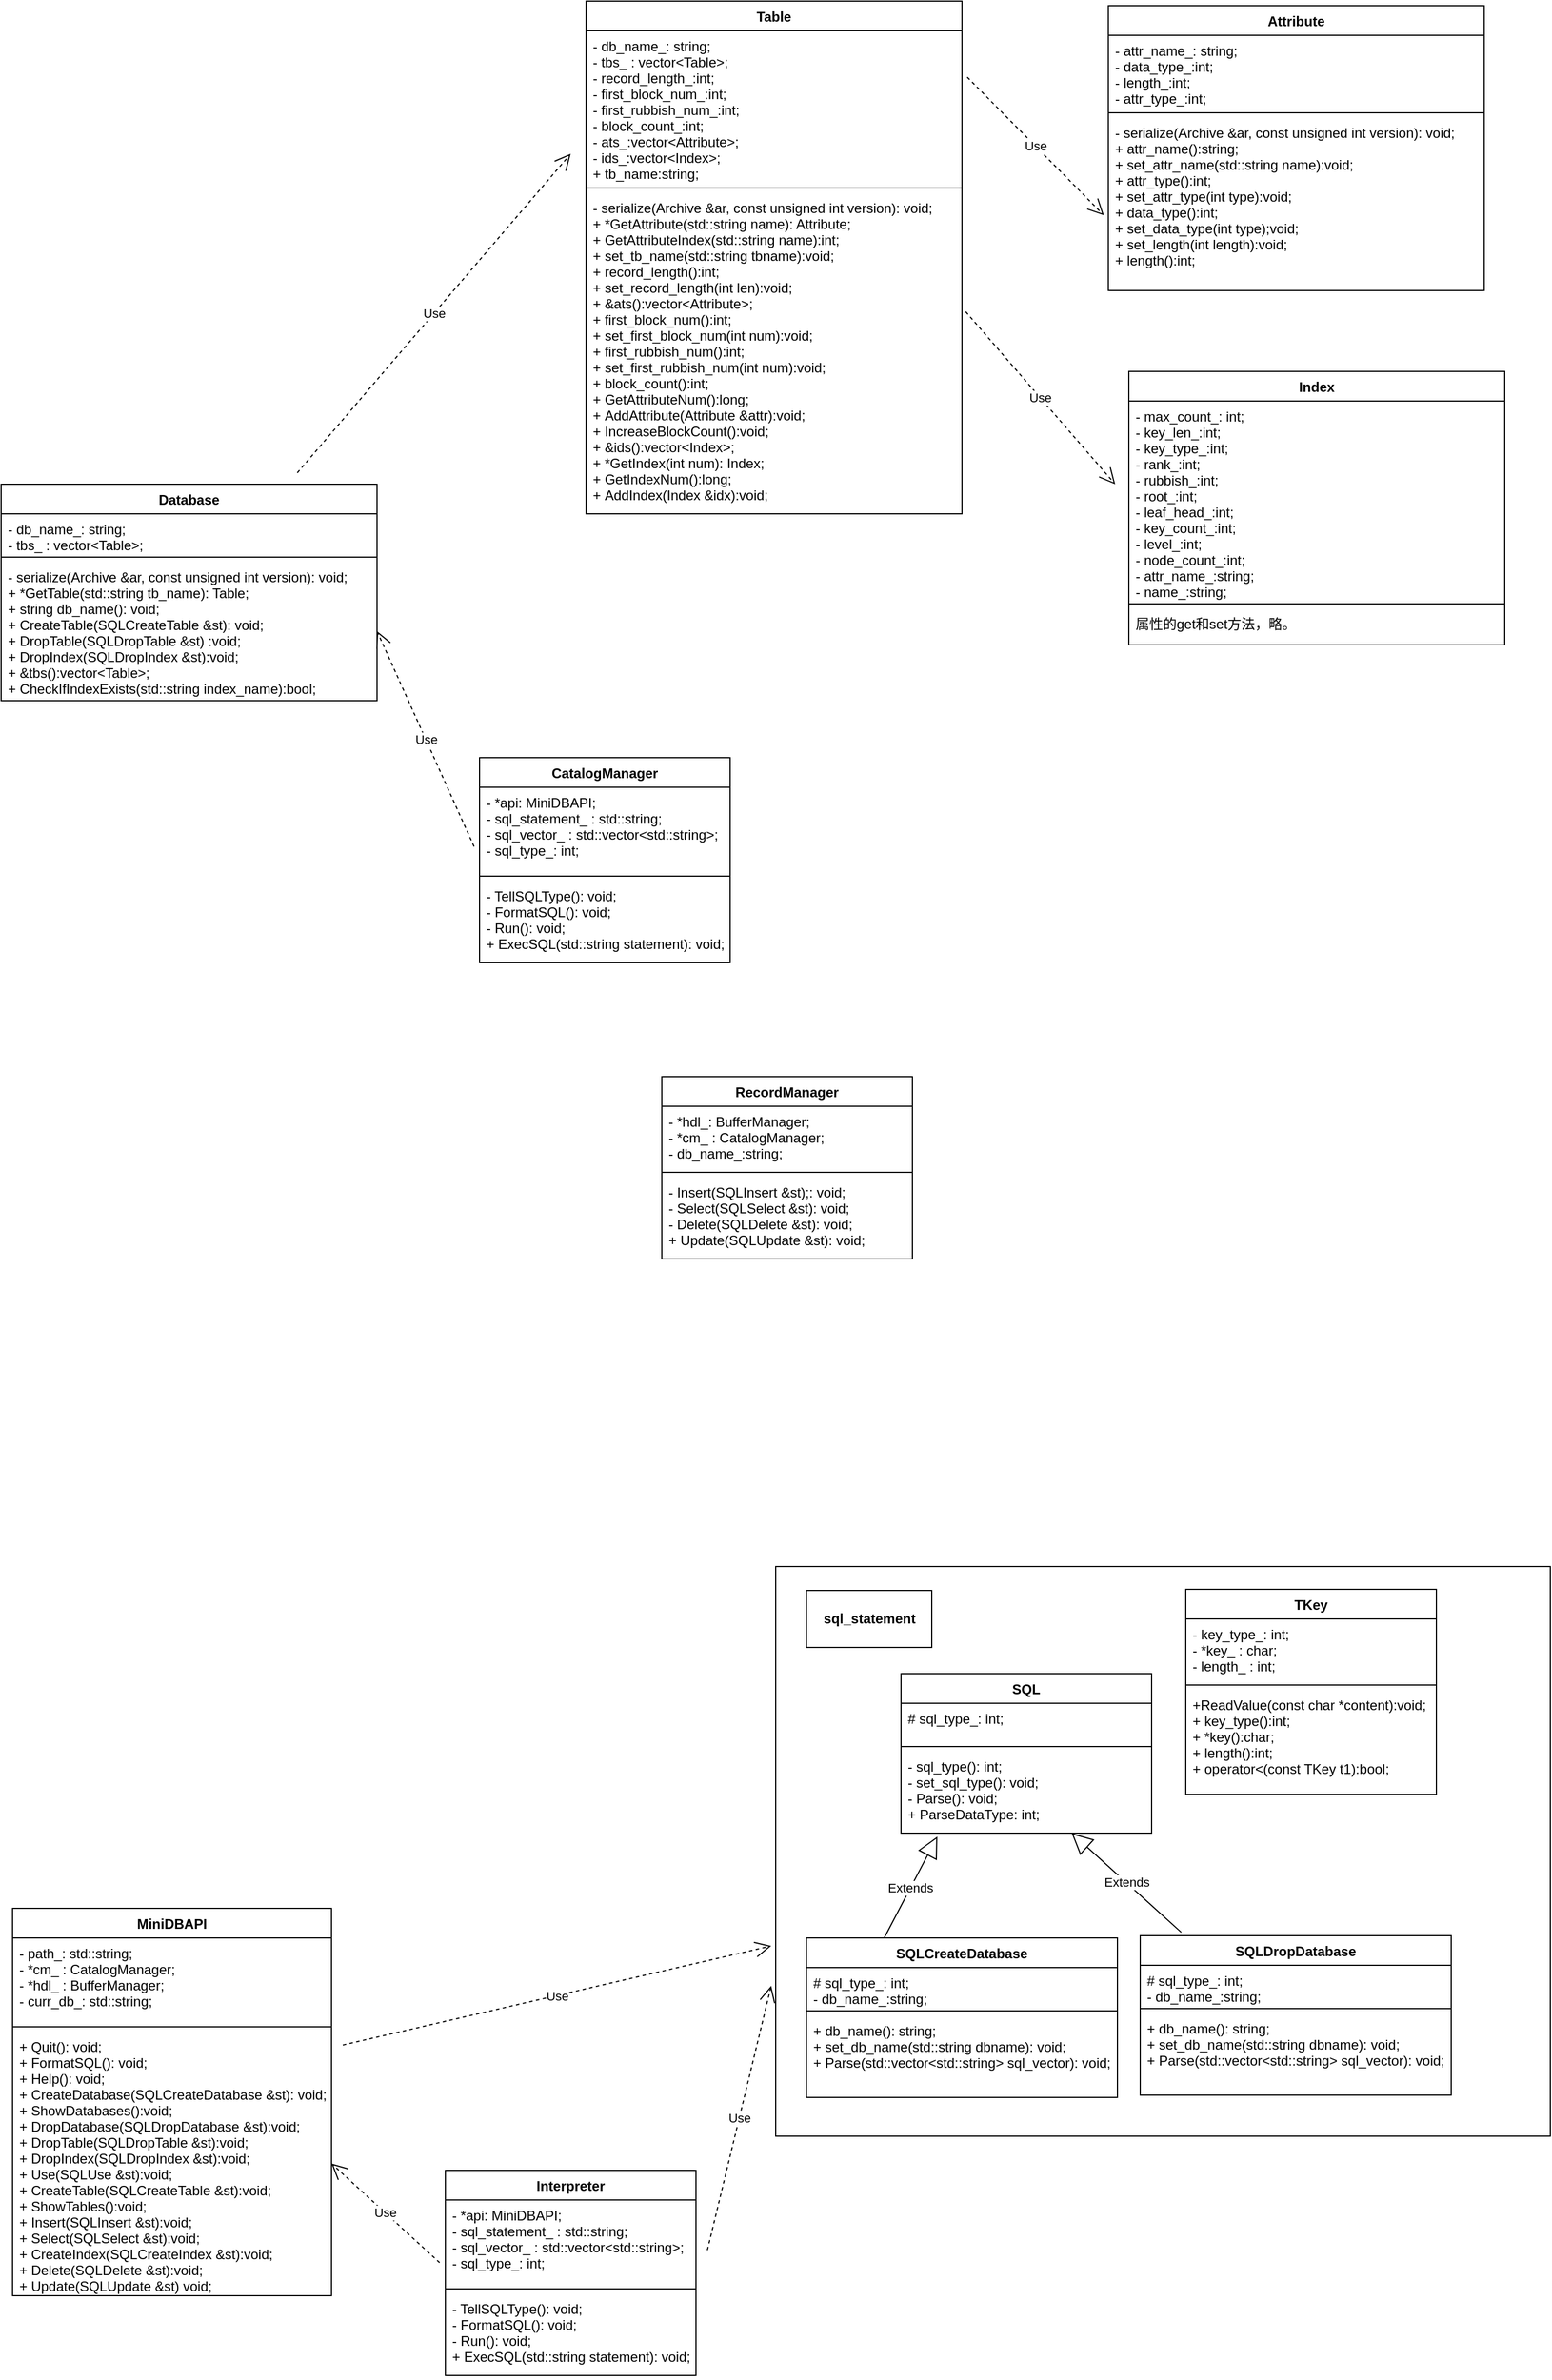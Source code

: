 <mxfile version="12.1.0" type="github" pages="1"><diagram id="jw5CGxTpwhbKzaCo8tif" name="Page-1"><mxGraphModel dx="1096" dy="3082" grid="1" gridSize="10" guides="1" tooltips="1" connect="1" arrows="1" fold="1" page="1" pageScale="1" pageWidth="827" pageHeight="1169" math="0" shadow="0"><root><mxCell id="0"/><mxCell id="1" parent="0"/><mxCell id="s9cEcPbTO099OzOlIRbk-24" value="" style="html=1;" vertex="1" parent="1"><mxGeometry x="690" y="-250" width="680" height="500" as="geometry"/></mxCell><mxCell id="s9cEcPbTO099OzOlIRbk-1" value="Interpreter" style="swimlane;fontStyle=1;align=center;verticalAlign=top;childLayout=stackLayout;horizontal=1;startSize=26;horizontalStack=0;resizeParent=1;resizeParentMax=0;resizeLast=0;collapsible=1;marginBottom=0;" vertex="1" parent="1"><mxGeometry x="400" y="280" width="220" height="180" as="geometry"/></mxCell><mxCell id="s9cEcPbTO099OzOlIRbk-2" value="- *api: MiniDBAPI;&#10;- sql_statement_ : std::string;&#10;- sql_vector_ : std::vector&lt;std::string&gt;;&#10;- sql_type_: int;" style="text;strokeColor=none;fillColor=none;align=left;verticalAlign=top;spacingLeft=4;spacingRight=4;overflow=hidden;rotatable=0;points=[[0,0.5],[1,0.5]];portConstraint=eastwest;" vertex="1" parent="s9cEcPbTO099OzOlIRbk-1"><mxGeometry y="26" width="220" height="74" as="geometry"/></mxCell><mxCell id="s9cEcPbTO099OzOlIRbk-3" value="" style="line;strokeWidth=1;fillColor=none;align=left;verticalAlign=middle;spacingTop=-1;spacingLeft=3;spacingRight=3;rotatable=0;labelPosition=right;points=[];portConstraint=eastwest;" vertex="1" parent="s9cEcPbTO099OzOlIRbk-1"><mxGeometry y="100" width="220" height="8" as="geometry"/></mxCell><mxCell id="s9cEcPbTO099OzOlIRbk-4" value="- TellSQLType(): void;&#10;- FormatSQL(): void;&#10;- Run(): void;&#10;+ ExecSQL(std::string statement): void;&#10;" style="text;strokeColor=none;fillColor=none;align=left;verticalAlign=top;spacingLeft=4;spacingRight=4;overflow=hidden;rotatable=0;points=[[0,0.5],[1,0.5]];portConstraint=eastwest;" vertex="1" parent="s9cEcPbTO099OzOlIRbk-1"><mxGeometry y="108" width="220" height="72" as="geometry"/></mxCell><mxCell id="s9cEcPbTO099OzOlIRbk-5" value="MiniDBAPI" style="swimlane;fontStyle=1;align=center;verticalAlign=top;childLayout=stackLayout;horizontal=1;startSize=26;horizontalStack=0;resizeParent=1;resizeParentMax=0;resizeLast=0;collapsible=1;marginBottom=0;" vertex="1" parent="1"><mxGeometry x="20" y="50" width="280" height="340" as="geometry"/></mxCell><mxCell id="s9cEcPbTO099OzOlIRbk-6" value="- path_: std::string;&#10;- *cm_ : CatalogManager;&#10;- *hdl_ : BufferManager;&#10;- curr_db_: std::string;" style="text;strokeColor=none;fillColor=none;align=left;verticalAlign=top;spacingLeft=4;spacingRight=4;overflow=hidden;rotatable=0;points=[[0,0.5],[1,0.5]];portConstraint=eastwest;" vertex="1" parent="s9cEcPbTO099OzOlIRbk-5"><mxGeometry y="26" width="280" height="74" as="geometry"/></mxCell><mxCell id="s9cEcPbTO099OzOlIRbk-7" value="" style="line;strokeWidth=1;fillColor=none;align=left;verticalAlign=middle;spacingTop=-1;spacingLeft=3;spacingRight=3;rotatable=0;labelPosition=right;points=[];portConstraint=eastwest;" vertex="1" parent="s9cEcPbTO099OzOlIRbk-5"><mxGeometry y="100" width="280" height="8" as="geometry"/></mxCell><mxCell id="s9cEcPbTO099OzOlIRbk-8" value="+ Quit(): void;&#10;+ FormatSQL(): void;&#10;+ Help(): void;&#10;+ CreateDatabase(SQLCreateDatabase &amp;st): void;&#10;+ ShowDatabases():void;&#10;+ DropDatabase(SQLDropDatabase &amp;st):void;&#10;+ DropTable(SQLDropTable &amp;st):void;&#10;+ DropIndex(SQLDropIndex &amp;st):void;&#10;+ Use(SQLUse &amp;st):void;&#10;+ CreateTable(SQLCreateTable &amp;st):void;&#10;+ ShowTables():void;&#10;+ Insert(SQLInsert &amp;st):void;&#10;+ Select(SQLSelect &amp;st):void;&#10;+ CreateIndex(SQLCreateIndex &amp;st):void;&#10;+ Delete(SQLDelete &amp;st):void;&#10;+ Update(SQLUpdate &amp;st) void;&#10;&#10;&#10;&#10;" style="text;strokeColor=none;fillColor=none;align=left;verticalAlign=top;spacingLeft=4;spacingRight=4;overflow=hidden;rotatable=0;points=[[0,0.5],[1,0.5]];portConstraint=eastwest;" vertex="1" parent="s9cEcPbTO099OzOlIRbk-5"><mxGeometry y="108" width="280" height="232" as="geometry"/></mxCell><mxCell id="s9cEcPbTO099OzOlIRbk-13" value="Use" style="endArrow=open;endSize=12;dashed=1;html=1;entryX=1;entryY=0.5;entryDx=0;entryDy=0;exitX=-0.023;exitY=0.743;exitDx=0;exitDy=0;exitPerimeter=0;" edge="1" parent="1" source="s9cEcPbTO099OzOlIRbk-2" target="s9cEcPbTO099OzOlIRbk-8"><mxGeometry width="160" relative="1" as="geometry"><mxPoint x="190" y="380" as="sourcePoint"/><mxPoint x="350" y="380" as="targetPoint"/></mxGeometry></mxCell><mxCell id="s9cEcPbTO099OzOlIRbk-14" value="Use" style="endArrow=open;endSize=12;dashed=1;html=1;entryX=-0.018;entryY=0.649;entryDx=0;entryDy=0;entryPerimeter=0;" edge="1" parent="1"><mxGeometry width="160" relative="1" as="geometry"><mxPoint x="630" y="350" as="sourcePoint"/><mxPoint x="686.04" y="118.026" as="targetPoint"/></mxGeometry></mxCell><mxCell id="s9cEcPbTO099OzOlIRbk-15" value="Use" style="endArrow=open;endSize=12;dashed=1;html=1;entryX=-0.018;entryY=0.176;entryDx=0;entryDy=0;entryPerimeter=0;" edge="1" parent="1"><mxGeometry width="160" relative="1" as="geometry"><mxPoint x="310" y="170" as="sourcePoint"/><mxPoint x="686.04" y="83.024" as="targetPoint"/></mxGeometry></mxCell><mxCell id="s9cEcPbTO099OzOlIRbk-16" value="TKey" style="swimlane;fontStyle=1;align=center;verticalAlign=top;childLayout=stackLayout;horizontal=1;startSize=26;horizontalStack=0;resizeParent=1;resizeParentMax=0;resizeLast=0;collapsible=1;marginBottom=0;" vertex="1" parent="1"><mxGeometry x="1050" y="-230" width="220" height="180" as="geometry"/></mxCell><mxCell id="s9cEcPbTO099OzOlIRbk-17" value="- key_type_: int;&#10;- *key_ : char;&#10;- length_ : int;" style="text;strokeColor=none;fillColor=none;align=left;verticalAlign=top;spacingLeft=4;spacingRight=4;overflow=hidden;rotatable=0;points=[[0,0.5],[1,0.5]];portConstraint=eastwest;" vertex="1" parent="s9cEcPbTO099OzOlIRbk-16"><mxGeometry y="26" width="220" height="54" as="geometry"/></mxCell><mxCell id="s9cEcPbTO099OzOlIRbk-18" value="" style="line;strokeWidth=1;fillColor=none;align=left;verticalAlign=middle;spacingTop=-1;spacingLeft=3;spacingRight=3;rotatable=0;labelPosition=right;points=[];portConstraint=eastwest;" vertex="1" parent="s9cEcPbTO099OzOlIRbk-16"><mxGeometry y="80" width="220" height="8" as="geometry"/></mxCell><mxCell id="s9cEcPbTO099OzOlIRbk-19" value="+ReadValue(const char *content):void;&#10;+ key_type():int;&#10;+ *key():char;&#10;+ length():int;&#10;+ operator&lt;(const TKey t1):bool;&#10;&#10;" style="text;strokeColor=none;fillColor=none;align=left;verticalAlign=top;spacingLeft=4;spacingRight=4;overflow=hidden;rotatable=0;points=[[0,0.5],[1,0.5]];portConstraint=eastwest;" vertex="1" parent="s9cEcPbTO099OzOlIRbk-16"><mxGeometry y="88" width="220" height="92" as="geometry"/></mxCell><mxCell id="s9cEcPbTO099OzOlIRbk-20" value="SQL" style="swimlane;fontStyle=1;align=center;verticalAlign=top;childLayout=stackLayout;horizontal=1;startSize=26;horizontalStack=0;resizeParent=1;resizeParentMax=0;resizeLast=0;collapsible=1;marginBottom=0;" vertex="1" parent="1"><mxGeometry x="800" y="-156" width="220" height="140" as="geometry"/></mxCell><mxCell id="s9cEcPbTO099OzOlIRbk-21" value="# sql_type_: int;" style="text;strokeColor=none;fillColor=none;align=left;verticalAlign=top;spacingLeft=4;spacingRight=4;overflow=hidden;rotatable=0;points=[[0,0.5],[1,0.5]];portConstraint=eastwest;" vertex="1" parent="s9cEcPbTO099OzOlIRbk-20"><mxGeometry y="26" width="220" height="34" as="geometry"/></mxCell><mxCell id="s9cEcPbTO099OzOlIRbk-22" value="" style="line;strokeWidth=1;fillColor=none;align=left;verticalAlign=middle;spacingTop=-1;spacingLeft=3;spacingRight=3;rotatable=0;labelPosition=right;points=[];portConstraint=eastwest;" vertex="1" parent="s9cEcPbTO099OzOlIRbk-20"><mxGeometry y="60" width="220" height="8" as="geometry"/></mxCell><mxCell id="s9cEcPbTO099OzOlIRbk-23" value="- sql_type(): int;&#10;- set_sql_type(): void;&#10;- Parse(): void;&#10;+ ParseDataType: int;&#10;" style="text;strokeColor=none;fillColor=none;align=left;verticalAlign=top;spacingLeft=4;spacingRight=4;overflow=hidden;rotatable=0;points=[[0,0.5],[1,0.5]];portConstraint=eastwest;" vertex="1" parent="s9cEcPbTO099OzOlIRbk-20"><mxGeometry y="68" width="220" height="72" as="geometry"/></mxCell><mxCell id="s9cEcPbTO099OzOlIRbk-26" value="SQLCreateDatabase" style="swimlane;fontStyle=1;align=center;verticalAlign=top;childLayout=stackLayout;horizontal=1;startSize=26;horizontalStack=0;resizeParent=1;resizeParentMax=0;resizeLast=0;collapsible=1;marginBottom=0;" vertex="1" parent="1"><mxGeometry x="717" y="76" width="273" height="140" as="geometry"/></mxCell><mxCell id="s9cEcPbTO099OzOlIRbk-27" value="# sql_type_: int;&#10;- db_name_:string; " style="text;strokeColor=none;fillColor=none;align=left;verticalAlign=top;spacingLeft=4;spacingRight=4;overflow=hidden;rotatable=0;points=[[0,0.5],[1,0.5]];portConstraint=eastwest;" vertex="1" parent="s9cEcPbTO099OzOlIRbk-26"><mxGeometry y="26" width="273" height="34" as="geometry"/></mxCell><mxCell id="s9cEcPbTO099OzOlIRbk-28" value="" style="line;strokeWidth=1;fillColor=none;align=left;verticalAlign=middle;spacingTop=-1;spacingLeft=3;spacingRight=3;rotatable=0;labelPosition=right;points=[];portConstraint=eastwest;" vertex="1" parent="s9cEcPbTO099OzOlIRbk-26"><mxGeometry y="60" width="273" height="8" as="geometry"/></mxCell><mxCell id="s9cEcPbTO099OzOlIRbk-29" value="+ db_name(): string;&#10;+ set_db_name(std::string dbname): void;&#10;+ Parse(std::vector&lt;std::string&gt; sql_vector): void;" style="text;strokeColor=none;fillColor=none;align=left;verticalAlign=top;spacingLeft=4;spacingRight=4;overflow=hidden;rotatable=0;points=[[0,0.5],[1,0.5]];portConstraint=eastwest;" vertex="1" parent="s9cEcPbTO099OzOlIRbk-26"><mxGeometry y="68" width="273" height="72" as="geometry"/></mxCell><mxCell id="s9cEcPbTO099OzOlIRbk-30" value="Extends" style="endArrow=block;endSize=16;endFill=0;html=1;entryX=0.145;entryY=1.042;entryDx=0;entryDy=0;entryPerimeter=0;exitX=0.25;exitY=0;exitDx=0;exitDy=0;" edge="1" parent="1" source="s9cEcPbTO099OzOlIRbk-26" target="s9cEcPbTO099OzOlIRbk-23"><mxGeometry width="160" relative="1" as="geometry"><mxPoint x="700" y="60" as="sourcePoint"/><mxPoint x="860" y="60" as="targetPoint"/></mxGeometry></mxCell><mxCell id="s9cEcPbTO099OzOlIRbk-31" value="SQLDropDatabase" style="swimlane;fontStyle=1;align=center;verticalAlign=top;childLayout=stackLayout;horizontal=1;startSize=26;horizontalStack=0;resizeParent=1;resizeParentMax=0;resizeLast=0;collapsible=1;marginBottom=0;" vertex="1" parent="1"><mxGeometry x="1010" y="74" width="273" height="140" as="geometry"/></mxCell><mxCell id="s9cEcPbTO099OzOlIRbk-32" value="# sql_type_: int;&#10;- db_name_:string; " style="text;strokeColor=none;fillColor=none;align=left;verticalAlign=top;spacingLeft=4;spacingRight=4;overflow=hidden;rotatable=0;points=[[0,0.5],[1,0.5]];portConstraint=eastwest;" vertex="1" parent="s9cEcPbTO099OzOlIRbk-31"><mxGeometry y="26" width="273" height="34" as="geometry"/></mxCell><mxCell id="s9cEcPbTO099OzOlIRbk-33" value="" style="line;strokeWidth=1;fillColor=none;align=left;verticalAlign=middle;spacingTop=-1;spacingLeft=3;spacingRight=3;rotatable=0;labelPosition=right;points=[];portConstraint=eastwest;" vertex="1" parent="s9cEcPbTO099OzOlIRbk-31"><mxGeometry y="60" width="273" height="8" as="geometry"/></mxCell><mxCell id="s9cEcPbTO099OzOlIRbk-34" value="+ db_name(): string;&#10;+ set_db_name(std::string dbname): void;&#10;+ Parse(std::vector&lt;std::string&gt; sql_vector): void;" style="text;strokeColor=none;fillColor=none;align=left;verticalAlign=top;spacingLeft=4;spacingRight=4;overflow=hidden;rotatable=0;points=[[0,0.5],[1,0.5]];portConstraint=eastwest;" vertex="1" parent="s9cEcPbTO099OzOlIRbk-31"><mxGeometry y="68" width="273" height="72" as="geometry"/></mxCell><mxCell id="s9cEcPbTO099OzOlIRbk-36" value="Extends" style="endArrow=block;endSize=16;endFill=0;html=1;exitX=0.132;exitY=-0.021;exitDx=0;exitDy=0;exitPerimeter=0;" edge="1" parent="1" source="s9cEcPbTO099OzOlIRbk-31" target="s9cEcPbTO099OzOlIRbk-23"><mxGeometry width="160" relative="1" as="geometry"><mxPoint x="795.25" y="86" as="sourcePoint"/><mxPoint x="841.9" y="-2.976" as="targetPoint"/></mxGeometry></mxCell><mxCell id="s9cEcPbTO099OzOlIRbk-37" value="&lt;b&gt;sql_statement&lt;/b&gt;" style="html=1;" vertex="1" parent="1"><mxGeometry x="717" y="-229" width="110" height="50" as="geometry"/></mxCell><mxCell id="s9cEcPbTO099OzOlIRbk-42" value="CatalogManager" style="swimlane;fontStyle=1;align=center;verticalAlign=top;childLayout=stackLayout;horizontal=1;startSize=26;horizontalStack=0;resizeParent=1;resizeParentMax=0;resizeLast=0;collapsible=1;marginBottom=0;" vertex="1" parent="1"><mxGeometry x="430" y="-960" width="220" height="180" as="geometry"/></mxCell><mxCell id="s9cEcPbTO099OzOlIRbk-43" value="- *api: MiniDBAPI;&#10;- sql_statement_ : std::string;&#10;- sql_vector_ : std::vector&lt;std::string&gt;;&#10;- sql_type_: int;" style="text;strokeColor=none;fillColor=none;align=left;verticalAlign=top;spacingLeft=4;spacingRight=4;overflow=hidden;rotatable=0;points=[[0,0.5],[1,0.5]];portConstraint=eastwest;" vertex="1" parent="s9cEcPbTO099OzOlIRbk-42"><mxGeometry y="26" width="220" height="74" as="geometry"/></mxCell><mxCell id="s9cEcPbTO099OzOlIRbk-44" value="" style="line;strokeWidth=1;fillColor=none;align=left;verticalAlign=middle;spacingTop=-1;spacingLeft=3;spacingRight=3;rotatable=0;labelPosition=right;points=[];portConstraint=eastwest;" vertex="1" parent="s9cEcPbTO099OzOlIRbk-42"><mxGeometry y="100" width="220" height="8" as="geometry"/></mxCell><mxCell id="s9cEcPbTO099OzOlIRbk-45" value="- TellSQLType(): void;&#10;- FormatSQL(): void;&#10;- Run(): void;&#10;+ ExecSQL(std::string statement): void;&#10;" style="text;strokeColor=none;fillColor=none;align=left;verticalAlign=top;spacingLeft=4;spacingRight=4;overflow=hidden;rotatable=0;points=[[0,0.5],[1,0.5]];portConstraint=eastwest;" vertex="1" parent="s9cEcPbTO099OzOlIRbk-42"><mxGeometry y="108" width="220" height="72" as="geometry"/></mxCell><mxCell id="s9cEcPbTO099OzOlIRbk-46" value="Database" style="swimlane;fontStyle=1;align=center;verticalAlign=top;childLayout=stackLayout;horizontal=1;startSize=26;horizontalStack=0;resizeParent=1;resizeParentMax=0;resizeLast=0;collapsible=1;marginBottom=0;" vertex="1" parent="1"><mxGeometry x="10" y="-1200" width="330" height="190" as="geometry"/></mxCell><mxCell id="s9cEcPbTO099OzOlIRbk-47" value="- db_name_: string;&#10;- tbs_ : vector&lt;Table&gt;;" style="text;strokeColor=none;fillColor=none;align=left;verticalAlign=top;spacingLeft=4;spacingRight=4;overflow=hidden;rotatable=0;points=[[0,0.5],[1,0.5]];portConstraint=eastwest;" vertex="1" parent="s9cEcPbTO099OzOlIRbk-46"><mxGeometry y="26" width="330" height="34" as="geometry"/></mxCell><mxCell id="s9cEcPbTO099OzOlIRbk-48" value="" style="line;strokeWidth=1;fillColor=none;align=left;verticalAlign=middle;spacingTop=-1;spacingLeft=3;spacingRight=3;rotatable=0;labelPosition=right;points=[];portConstraint=eastwest;" vertex="1" parent="s9cEcPbTO099OzOlIRbk-46"><mxGeometry y="60" width="330" height="8" as="geometry"/></mxCell><mxCell id="s9cEcPbTO099OzOlIRbk-49" value="- serialize(Archive &amp;ar, const unsigned int version): void;&#10;+ *GetTable(std::string tb_name): Table;&#10;+ string db_name(): void;&#10;+ CreateTable(SQLCreateTable &amp;st): void;&#10;+ DropTable(SQLDropTable &amp;st) :void;&#10;+ DropIndex(SQLDropIndex &amp;st):void;&#10;+ &amp;tbs():vector&lt;Table&gt;;&#10;+ CheckIfIndexExists(std::string index_name):bool;&#10;" style="text;strokeColor=none;fillColor=none;align=left;verticalAlign=top;spacingLeft=4;spacingRight=4;overflow=hidden;rotatable=0;points=[[0,0.5],[1,0.5]];portConstraint=eastwest;" vertex="1" parent="s9cEcPbTO099OzOlIRbk-46"><mxGeometry y="68" width="330" height="122" as="geometry"/></mxCell><mxCell id="s9cEcPbTO099OzOlIRbk-50" value="Table" style="swimlane;fontStyle=1;align=center;verticalAlign=top;childLayout=stackLayout;horizontal=1;startSize=26;horizontalStack=0;resizeParent=1;resizeParentMax=0;resizeLast=0;collapsible=1;marginBottom=0;" vertex="1" parent="1"><mxGeometry x="523.5" y="-1624" width="330" height="450" as="geometry"/></mxCell><mxCell id="s9cEcPbTO099OzOlIRbk-51" value="- db_name_: string;&#10;- tbs_ : vector&lt;Table&gt;;&#10;- record_length_:int;&#10;- first_block_num_:int;&#10;- first_rubbish_num_:int;&#10;- block_count_:int;&#10;- ats_:vector&lt;Attribute&gt;;&#10;- ids_:vector&lt;Index&gt;;&#10;+ tb_name:string;" style="text;strokeColor=none;fillColor=none;align=left;verticalAlign=top;spacingLeft=4;spacingRight=4;overflow=hidden;rotatable=0;points=[[0,0.5],[1,0.5]];portConstraint=eastwest;" vertex="1" parent="s9cEcPbTO099OzOlIRbk-50"><mxGeometry y="26" width="330" height="134" as="geometry"/></mxCell><mxCell id="s9cEcPbTO099OzOlIRbk-52" value="" style="line;strokeWidth=1;fillColor=none;align=left;verticalAlign=middle;spacingTop=-1;spacingLeft=3;spacingRight=3;rotatable=0;labelPosition=right;points=[];portConstraint=eastwest;" vertex="1" parent="s9cEcPbTO099OzOlIRbk-50"><mxGeometry y="160" width="330" height="8" as="geometry"/></mxCell><mxCell id="s9cEcPbTO099OzOlIRbk-53" value="- serialize(Archive &amp;ar, const unsigned int version): void;&#10;+ *GetAttribute(std::string name): Attribute;&#10;+ GetAttributeIndex(std::string name):int;&#10;+ set_tb_name(std::string tbname):void;&#10;+ record_length():int;&#10;+ set_record_length(int len):void;&#10;+ &amp;ats():vector&lt;Attribute&gt;;&#10;+ first_block_num():int;&#10;+ set_first_block_num(int num):void;&#10;+ first_rubbish_num():int;&#10;+ set_first_rubbish_num(int num):void;&#10;+ block_count():int;&#10;+ GetAttributeNum():long;&#10;+ AddAttribute(Attribute &amp;attr):void;&#10;+ IncreaseBlockCount():void;&#10;+ &amp;ids():vector&lt;Index&gt;;&#10;+ *GetIndex(int num): Index;&#10;+ GetIndexNum():long;&#10;+ AddIndex(Index &amp;idx):void;&#10;&#10;&#10;&#10;&#10;&#10;" style="text;strokeColor=none;fillColor=none;align=left;verticalAlign=top;spacingLeft=4;spacingRight=4;overflow=hidden;rotatable=0;points=[[0,0.5],[1,0.5]];portConstraint=eastwest;" vertex="1" parent="s9cEcPbTO099OzOlIRbk-50"><mxGeometry y="168" width="330" height="282" as="geometry"/></mxCell><mxCell id="s9cEcPbTO099OzOlIRbk-54" value="Use" style="endArrow=open;endSize=12;dashed=1;html=1;" edge="1" parent="1"><mxGeometry width="160" relative="1" as="geometry"><mxPoint x="270" y="-1210" as="sourcePoint"/><mxPoint x="510" y="-1490" as="targetPoint"/></mxGeometry></mxCell><mxCell id="s9cEcPbTO099OzOlIRbk-55" value="Attribute" style="swimlane;fontStyle=1;align=center;verticalAlign=top;childLayout=stackLayout;horizontal=1;startSize=26;horizontalStack=0;resizeParent=1;resizeParentMax=0;resizeLast=0;collapsible=1;marginBottom=0;" vertex="1" parent="1"><mxGeometry x="982" y="-1620" width="330" height="250" as="geometry"/></mxCell><mxCell id="s9cEcPbTO099OzOlIRbk-56" value="- attr_name_: string;&#10;- data_type_:int;&#10;- length_:int;&#10;- attr_type_:int;" style="text;strokeColor=none;fillColor=none;align=left;verticalAlign=top;spacingLeft=4;spacingRight=4;overflow=hidden;rotatable=0;points=[[0,0.5],[1,0.5]];portConstraint=eastwest;" vertex="1" parent="s9cEcPbTO099OzOlIRbk-55"><mxGeometry y="26" width="330" height="64" as="geometry"/></mxCell><mxCell id="s9cEcPbTO099OzOlIRbk-57" value="" style="line;strokeWidth=1;fillColor=none;align=left;verticalAlign=middle;spacingTop=-1;spacingLeft=3;spacingRight=3;rotatable=0;labelPosition=right;points=[];portConstraint=eastwest;" vertex="1" parent="s9cEcPbTO099OzOlIRbk-55"><mxGeometry y="90" width="330" height="8" as="geometry"/></mxCell><mxCell id="s9cEcPbTO099OzOlIRbk-58" value="- serialize(Archive &amp;ar, const unsigned int version): void;&#10;+ attr_name():string;&#10;+ set_attr_name(std::string name):void;&#10;+ attr_type():int;&#10;+ set_attr_type(int type):void;&#10;+ data_type():int;&#10;+ set_data_type(int type);void;&#10;+ set_length(int length):void;&#10;+ length():int;&#10;&#10;&#10;&#10;&#10;&#10;" style="text;strokeColor=none;fillColor=none;align=left;verticalAlign=top;spacingLeft=4;spacingRight=4;overflow=hidden;rotatable=0;points=[[0,0.5],[1,0.5]];portConstraint=eastwest;" vertex="1" parent="s9cEcPbTO099OzOlIRbk-55"><mxGeometry y="98" width="330" height="152" as="geometry"/></mxCell><mxCell id="s9cEcPbTO099OzOlIRbk-59" value="Index" style="swimlane;fontStyle=1;align=center;verticalAlign=top;childLayout=stackLayout;horizontal=1;startSize=26;horizontalStack=0;resizeParent=1;resizeParentMax=0;resizeLast=0;collapsible=1;marginBottom=0;" vertex="1" parent="1"><mxGeometry x="1000" y="-1299" width="330" height="240" as="geometry"/></mxCell><mxCell id="s9cEcPbTO099OzOlIRbk-60" value="- max_count_: int;&#10;- key_len_:int;&#10;- key_type_:int;&#10;- rank_:int;&#10;- rubbish_:int;&#10;- root_:int;&#10;- leaf_head_:int;&#10;- key_count_:int;&#10;- level_:int;&#10;- node_count_:int;&#10;- attr_name_:string;&#10;- name_:string;&#10;" style="text;strokeColor=none;fillColor=none;align=left;verticalAlign=top;spacingLeft=4;spacingRight=4;overflow=hidden;rotatable=0;points=[[0,0.5],[1,0.5]];portConstraint=eastwest;" vertex="1" parent="s9cEcPbTO099OzOlIRbk-59"><mxGeometry y="26" width="330" height="174" as="geometry"/></mxCell><mxCell id="s9cEcPbTO099OzOlIRbk-61" value="" style="line;strokeWidth=1;fillColor=none;align=left;verticalAlign=middle;spacingTop=-1;spacingLeft=3;spacingRight=3;rotatable=0;labelPosition=right;points=[];portConstraint=eastwest;" vertex="1" parent="s9cEcPbTO099OzOlIRbk-59"><mxGeometry y="200" width="330" height="8" as="geometry"/></mxCell><mxCell id="s9cEcPbTO099OzOlIRbk-62" value="属性的get和set方法，略。&#10;&#10;&#10;&#10;&#10;" style="text;strokeColor=none;fillColor=none;align=left;verticalAlign=top;spacingLeft=4;spacingRight=4;overflow=hidden;rotatable=0;points=[[0,0.5],[1,0.5]];portConstraint=eastwest;" vertex="1" parent="s9cEcPbTO099OzOlIRbk-59"><mxGeometry y="208" width="330" height="32" as="geometry"/></mxCell><mxCell id="s9cEcPbTO099OzOlIRbk-63" value="Use" style="endArrow=open;endSize=12;dashed=1;html=1;entryX=-0.012;entryY=0.565;entryDx=0;entryDy=0;entryPerimeter=0;exitX=1.014;exitY=0.304;exitDx=0;exitDy=0;exitPerimeter=0;" edge="1" parent="1" source="s9cEcPbTO099OzOlIRbk-51" target="s9cEcPbTO099OzOlIRbk-58"><mxGeometry width="160" relative="1" as="geometry"><mxPoint x="280" y="-1200" as="sourcePoint"/><mxPoint x="520" y="-1480" as="targetPoint"/></mxGeometry></mxCell><mxCell id="s9cEcPbTO099OzOlIRbk-64" value="Use" style="endArrow=open;endSize=12;dashed=1;html=1;exitX=1.01;exitY=0.371;exitDx=0;exitDy=0;exitPerimeter=0;" edge="1" parent="1" source="s9cEcPbTO099OzOlIRbk-53"><mxGeometry width="160" relative="1" as="geometry"><mxPoint x="868.12" y="-1547.264" as="sourcePoint"/><mxPoint x="988" y="-1200" as="targetPoint"/></mxGeometry></mxCell><mxCell id="s9cEcPbTO099OzOlIRbk-65" value="Use" style="endArrow=open;endSize=12;dashed=1;html=1;entryX=1;entryY=0.5;entryDx=0;entryDy=0;exitX=-0.022;exitY=0.703;exitDx=0;exitDy=0;exitPerimeter=0;" edge="1" parent="1" source="s9cEcPbTO099OzOlIRbk-43" target="s9cEcPbTO099OzOlIRbk-49"><mxGeometry width="160" relative="1" as="geometry"><mxPoint x="530" y="-970" as="sourcePoint"/><mxPoint x="520" y="-1480" as="targetPoint"/></mxGeometry></mxCell><mxCell id="s9cEcPbTO099OzOlIRbk-66" value="RecordManager" style="swimlane;fontStyle=1;align=center;verticalAlign=top;childLayout=stackLayout;horizontal=1;startSize=26;horizontalStack=0;resizeParent=1;resizeParentMax=0;resizeLast=0;collapsible=1;marginBottom=0;" vertex="1" parent="1"><mxGeometry x="590" y="-680" width="220" height="160" as="geometry"/></mxCell><mxCell id="s9cEcPbTO099OzOlIRbk-67" value="- *hdl_: BufferManager;&#10;- *cm_ : CatalogManager;&#10;- db_name_:string;" style="text;strokeColor=none;fillColor=none;align=left;verticalAlign=top;spacingLeft=4;spacingRight=4;overflow=hidden;rotatable=0;points=[[0,0.5],[1,0.5]];portConstraint=eastwest;" vertex="1" parent="s9cEcPbTO099OzOlIRbk-66"><mxGeometry y="26" width="220" height="54" as="geometry"/></mxCell><mxCell id="s9cEcPbTO099OzOlIRbk-68" value="" style="line;strokeWidth=1;fillColor=none;align=left;verticalAlign=middle;spacingTop=-1;spacingLeft=3;spacingRight=3;rotatable=0;labelPosition=right;points=[];portConstraint=eastwest;" vertex="1" parent="s9cEcPbTO099OzOlIRbk-66"><mxGeometry y="80" width="220" height="8" as="geometry"/></mxCell><mxCell id="s9cEcPbTO099OzOlIRbk-69" value="- Insert(SQLInsert &amp;st);: void;&#10;- Select(SQLSelect &amp;st): void;&#10;- Delete(SQLDelete &amp;st): void;&#10;+ Update(SQLUpdate &amp;st): void;&#10;" style="text;strokeColor=none;fillColor=none;align=left;verticalAlign=top;spacingLeft=4;spacingRight=4;overflow=hidden;rotatable=0;points=[[0,0.5],[1,0.5]];portConstraint=eastwest;" vertex="1" parent="s9cEcPbTO099OzOlIRbk-66"><mxGeometry y="88" width="220" height="72" as="geometry"/></mxCell></root></mxGraphModel></diagram></mxfile>